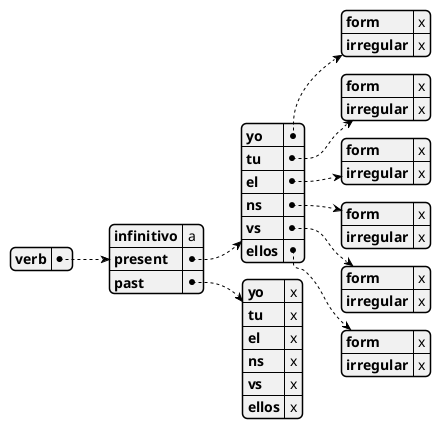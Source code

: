 @startyaml

verb:
    infinitivo: a
    present:
        yo:
            form: x
            irregular: x
        tu:
            form: x
            irregular: x
        el:
            form: x
            irregular: x
        ns:
            form: x
            irregular: x
        vs:
            form: x
            irregular: x
        ellos:
            form: x
            irregular: x
    past:
        yo: x
        tu: x
        el: x
        ns: x
        vs: x
        ellos: x

@endyaml